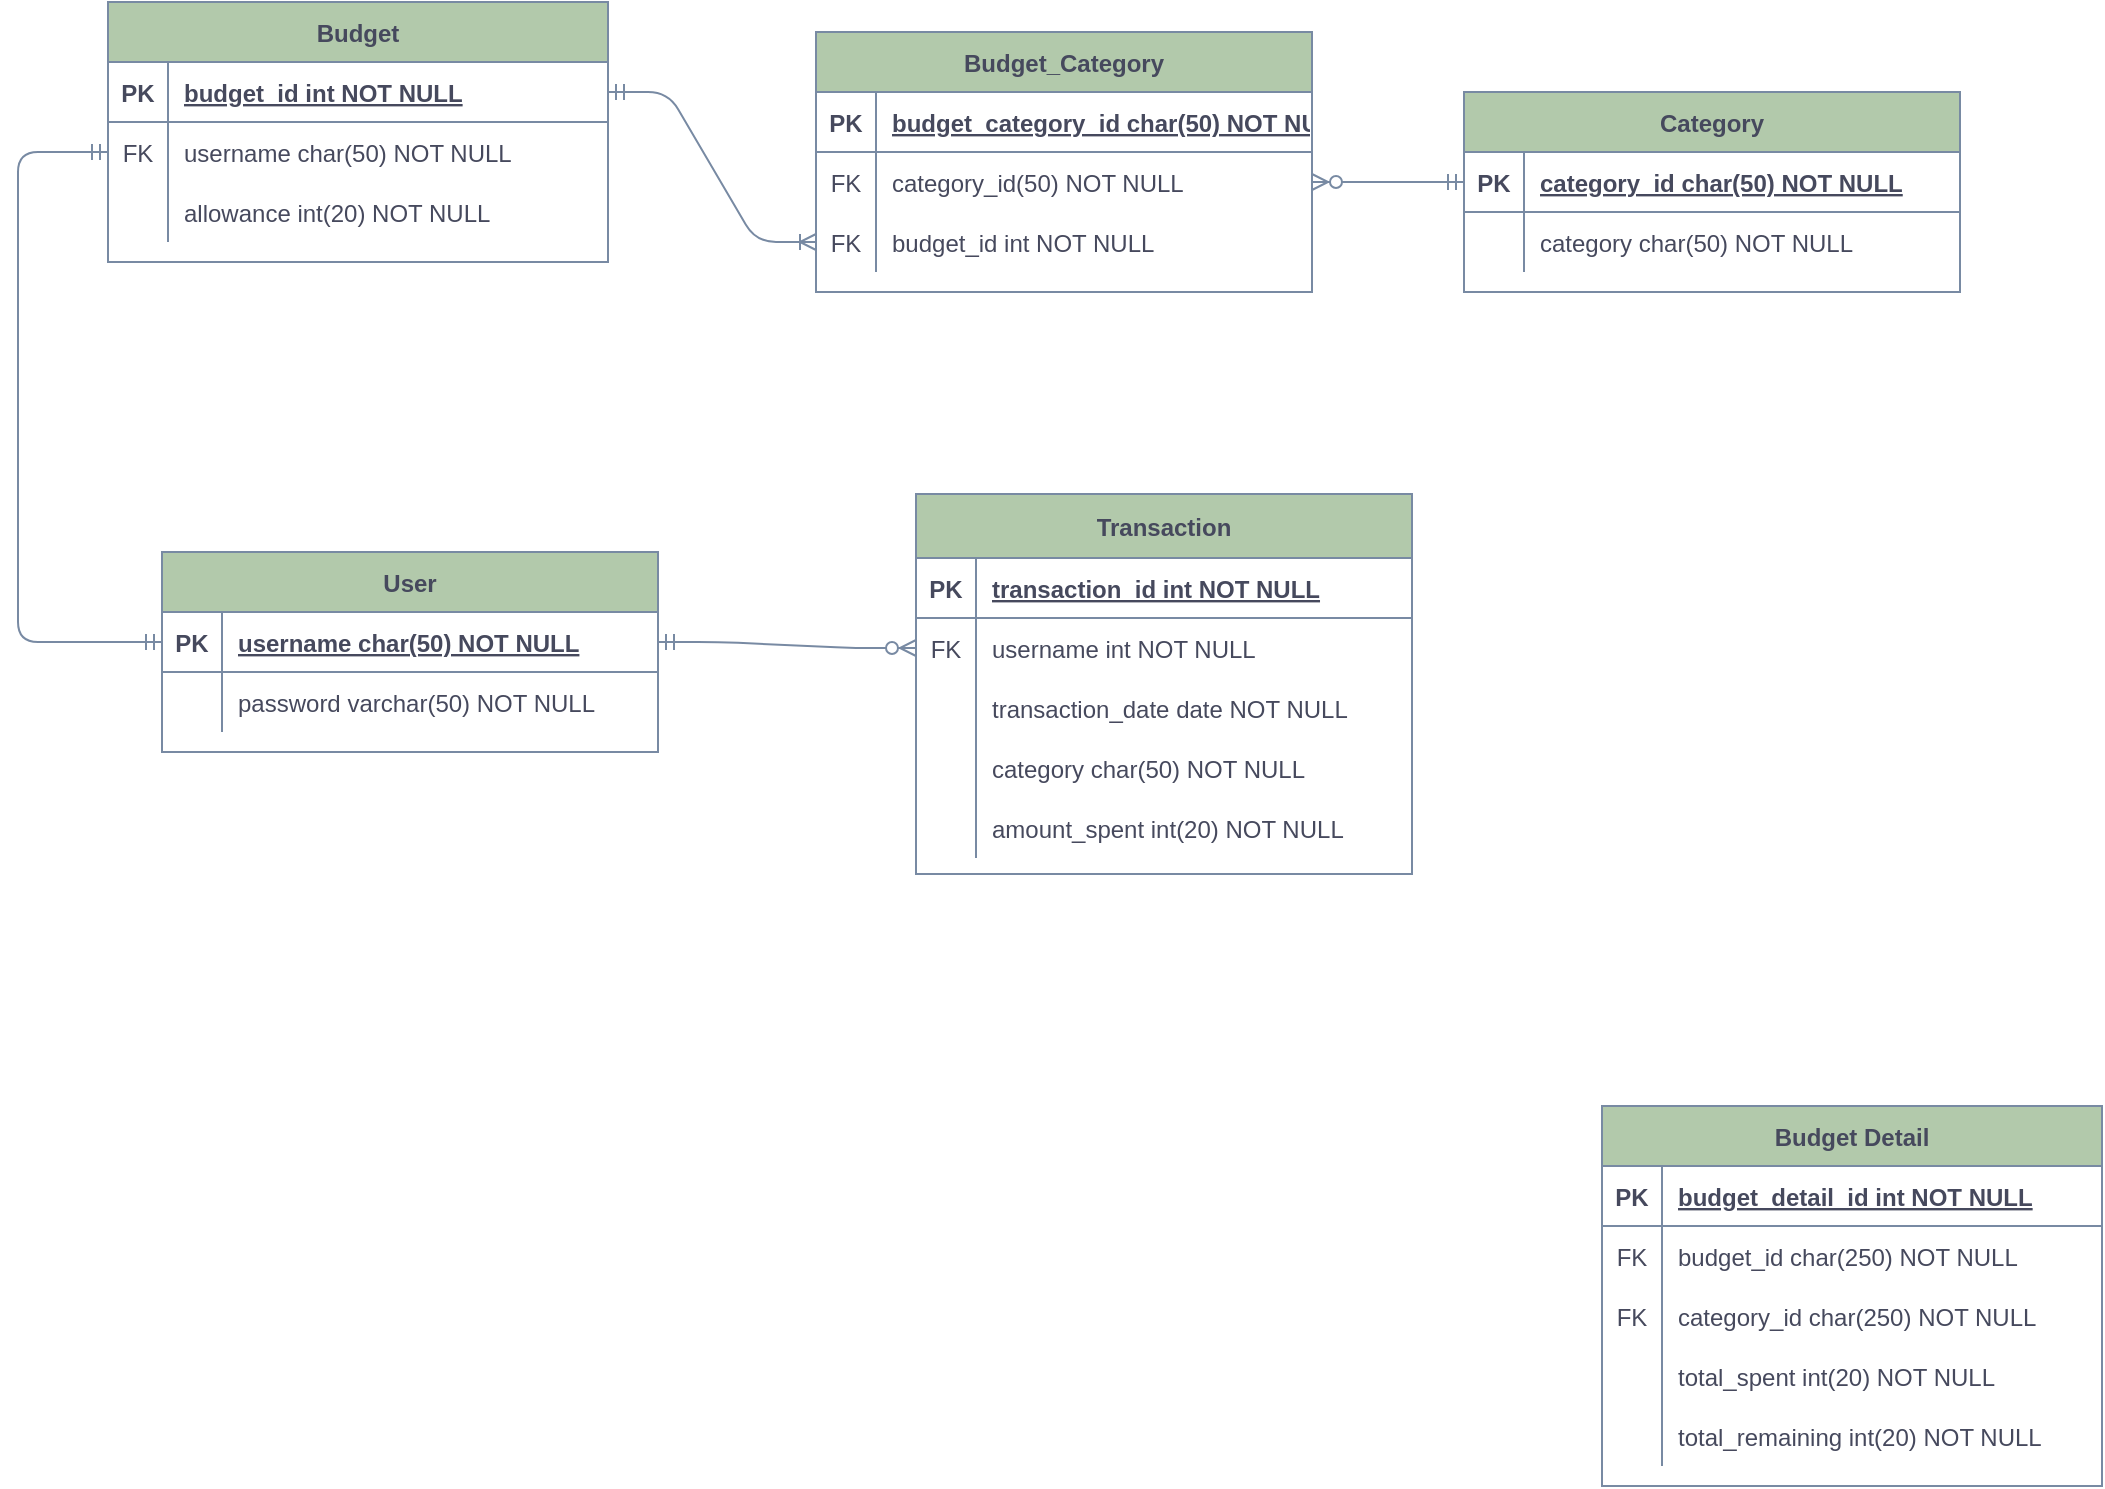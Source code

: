 <mxfile version="14.8.6" type="device"><diagram id="R2lEEEUBdFMjLlhIrx00" name="Page-1"><mxGraphModel dx="1180" dy="949" grid="0" gridSize="10" guides="1" tooltips="1" connect="1" arrows="1" fold="1" page="1" pageScale="1" pageWidth="1100" pageHeight="850" math="0" shadow="0" extFonts="Permanent Marker^https://fonts.googleapis.com/css?family=Permanent+Marker"><root><mxCell id="0"/><mxCell id="1" parent="0"/><mxCell id="C-vyLk0tnHw3VtMMgP7b-13" value="User" style="shape=table;startSize=30;container=1;collapsible=1;childLayout=tableLayout;fixedRows=1;rowLines=0;fontStyle=1;align=center;resizeLast=1;fillColor=#B2C9AB;strokeColor=#788AA3;fontColor=#46495D;" parent="1" vertex="1"><mxGeometry x="164" y="373" width="248" height="100" as="geometry"/></mxCell><mxCell id="C-vyLk0tnHw3VtMMgP7b-14" value="" style="shape=partialRectangle;collapsible=0;dropTarget=0;pointerEvents=0;fillColor=none;points=[[0,0.5],[1,0.5]];portConstraint=eastwest;top=0;left=0;right=0;bottom=1;strokeColor=#788AA3;fontColor=#46495D;" parent="C-vyLk0tnHw3VtMMgP7b-13" vertex="1"><mxGeometry y="30" width="248" height="30" as="geometry"/></mxCell><mxCell id="C-vyLk0tnHw3VtMMgP7b-15" value="PK" style="shape=partialRectangle;overflow=hidden;connectable=0;fillColor=none;top=0;left=0;bottom=0;right=0;fontStyle=1;strokeColor=#788AA3;fontColor=#46495D;" parent="C-vyLk0tnHw3VtMMgP7b-14" vertex="1"><mxGeometry width="30" height="30" as="geometry"/></mxCell><mxCell id="C-vyLk0tnHw3VtMMgP7b-16" value="username char(50) NOT NULL " style="shape=partialRectangle;overflow=hidden;connectable=0;fillColor=none;top=0;left=0;bottom=0;right=0;align=left;spacingLeft=6;fontStyle=5;strokeColor=#788AA3;fontColor=#46495D;" parent="C-vyLk0tnHw3VtMMgP7b-14" vertex="1"><mxGeometry x="30" width="218" height="30" as="geometry"/></mxCell><mxCell id="14lvPPhJZEqtDxYl6gjI-94" style="shape=partialRectangle;collapsible=0;dropTarget=0;pointerEvents=0;fillColor=none;points=[[0,0.5],[1,0.5]];portConstraint=eastwest;top=0;left=0;right=0;bottom=0;strokeColor=#788AA3;fontColor=#46495D;" vertex="1" parent="C-vyLk0tnHw3VtMMgP7b-13"><mxGeometry y="60" width="248" height="30" as="geometry"/></mxCell><mxCell id="14lvPPhJZEqtDxYl6gjI-95" style="shape=partialRectangle;overflow=hidden;connectable=0;fillColor=none;top=0;left=0;bottom=0;right=0;strokeColor=#788AA3;fontColor=#46495D;" vertex="1" parent="14lvPPhJZEqtDxYl6gjI-94"><mxGeometry width="30" height="30" as="geometry"/></mxCell><mxCell id="14lvPPhJZEqtDxYl6gjI-96" value="password varchar(50) NOT NULL" style="shape=partialRectangle;overflow=hidden;connectable=0;fillColor=none;top=0;left=0;bottom=0;right=0;align=left;spacingLeft=6;strokeColor=#788AA3;fontColor=#46495D;" vertex="1" parent="14lvPPhJZEqtDxYl6gjI-94"><mxGeometry x="30" width="218" height="30" as="geometry"/></mxCell><mxCell id="C-vyLk0tnHw3VtMMgP7b-23" value="Budget" style="shape=table;startSize=30;container=1;collapsible=1;childLayout=tableLayout;fixedRows=1;rowLines=0;fontStyle=1;align=center;resizeLast=1;fillColor=#B2C9AB;strokeColor=#788AA3;fontColor=#46495D;" parent="1" vertex="1"><mxGeometry x="137" y="98" width="250" height="130" as="geometry"/></mxCell><mxCell id="C-vyLk0tnHw3VtMMgP7b-24" value="" style="shape=partialRectangle;collapsible=0;dropTarget=0;pointerEvents=0;fillColor=none;points=[[0,0.5],[1,0.5]];portConstraint=eastwest;top=0;left=0;right=0;bottom=1;strokeColor=#788AA3;fontColor=#46495D;" parent="C-vyLk0tnHw3VtMMgP7b-23" vertex="1"><mxGeometry y="30" width="250" height="30" as="geometry"/></mxCell><mxCell id="C-vyLk0tnHw3VtMMgP7b-25" value="PK" style="shape=partialRectangle;overflow=hidden;connectable=0;fillColor=none;top=0;left=0;bottom=0;right=0;fontStyle=1;strokeColor=#788AA3;fontColor=#46495D;" parent="C-vyLk0tnHw3VtMMgP7b-24" vertex="1"><mxGeometry width="30" height="30" as="geometry"/></mxCell><mxCell id="C-vyLk0tnHw3VtMMgP7b-26" value="budget_id int NOT NULL " style="shape=partialRectangle;overflow=hidden;connectable=0;fillColor=none;top=0;left=0;bottom=0;right=0;align=left;spacingLeft=6;fontStyle=5;strokeColor=#788AA3;fontColor=#46495D;" parent="C-vyLk0tnHw3VtMMgP7b-24" vertex="1"><mxGeometry x="30" width="220" height="30" as="geometry"/></mxCell><mxCell id="C-vyLk0tnHw3VtMMgP7b-27" value="" style="shape=partialRectangle;collapsible=0;dropTarget=0;pointerEvents=0;fillColor=none;points=[[0,0.5],[1,0.5]];portConstraint=eastwest;top=0;left=0;right=0;bottom=0;strokeColor=#788AA3;fontColor=#46495D;" parent="C-vyLk0tnHw3VtMMgP7b-23" vertex="1"><mxGeometry y="60" width="250" height="30" as="geometry"/></mxCell><mxCell id="C-vyLk0tnHw3VtMMgP7b-28" value="FK" style="shape=partialRectangle;overflow=hidden;connectable=0;fillColor=none;top=0;left=0;bottom=0;right=0;strokeColor=#788AA3;fontColor=#46495D;" parent="C-vyLk0tnHw3VtMMgP7b-27" vertex="1"><mxGeometry width="30" height="30" as="geometry"/></mxCell><mxCell id="C-vyLk0tnHw3VtMMgP7b-29" value="username char(50) NOT NULL" style="shape=partialRectangle;overflow=hidden;connectable=0;fillColor=none;top=0;left=0;bottom=0;right=0;align=left;spacingLeft=6;strokeColor=#788AA3;fontColor=#46495D;" parent="C-vyLk0tnHw3VtMMgP7b-27" vertex="1"><mxGeometry x="30" width="220" height="30" as="geometry"/></mxCell><mxCell id="14lvPPhJZEqtDxYl6gjI-105" style="shape=partialRectangle;collapsible=0;dropTarget=0;pointerEvents=0;fillColor=none;points=[[0,0.5],[1,0.5]];portConstraint=eastwest;top=0;left=0;right=0;bottom=0;strokeColor=#788AA3;fontColor=#46495D;" vertex="1" parent="C-vyLk0tnHw3VtMMgP7b-23"><mxGeometry y="90" width="250" height="30" as="geometry"/></mxCell><mxCell id="14lvPPhJZEqtDxYl6gjI-106" style="shape=partialRectangle;overflow=hidden;connectable=0;fillColor=none;top=0;left=0;bottom=0;right=0;strokeColor=#788AA3;fontColor=#46495D;" vertex="1" parent="14lvPPhJZEqtDxYl6gjI-105"><mxGeometry width="30" height="30" as="geometry"/></mxCell><mxCell id="14lvPPhJZEqtDxYl6gjI-107" value="allowance int(20) NOT NULL" style="shape=partialRectangle;overflow=hidden;connectable=0;fillColor=none;top=0;left=0;bottom=0;right=0;align=left;spacingLeft=6;strokeColor=#788AA3;fontColor=#46495D;" vertex="1" parent="14lvPPhJZEqtDxYl6gjI-105"><mxGeometry x="30" width="220" height="30" as="geometry"/></mxCell><mxCell id="14lvPPhJZEqtDxYl6gjI-35" value="Budget Detail" style="shape=table;startSize=30;container=1;collapsible=1;childLayout=tableLayout;fixedRows=1;rowLines=0;fontStyle=1;align=center;resizeLast=1;fillColor=#B2C9AB;strokeColor=#788AA3;fontColor=#46495D;" vertex="1" parent="1"><mxGeometry x="884" y="650" width="250" height="190" as="geometry"/></mxCell><mxCell id="14lvPPhJZEqtDxYl6gjI-36" value="" style="shape=partialRectangle;collapsible=0;dropTarget=0;pointerEvents=0;fillColor=none;points=[[0,0.5],[1,0.5]];portConstraint=eastwest;top=0;left=0;right=0;bottom=1;strokeColor=#788AA3;fontColor=#46495D;" vertex="1" parent="14lvPPhJZEqtDxYl6gjI-35"><mxGeometry y="30" width="250" height="30" as="geometry"/></mxCell><mxCell id="14lvPPhJZEqtDxYl6gjI-37" value="PK" style="shape=partialRectangle;overflow=hidden;connectable=0;fillColor=none;top=0;left=0;bottom=0;right=0;fontStyle=1;strokeColor=#788AA3;fontColor=#46495D;" vertex="1" parent="14lvPPhJZEqtDxYl6gjI-36"><mxGeometry width="30" height="30" as="geometry"/></mxCell><mxCell id="14lvPPhJZEqtDxYl6gjI-38" value="budget_detail_id int NOT NULL " style="shape=partialRectangle;overflow=hidden;connectable=0;fillColor=none;top=0;left=0;bottom=0;right=0;align=left;spacingLeft=6;fontStyle=5;strokeColor=#788AA3;fontColor=#46495D;" vertex="1" parent="14lvPPhJZEqtDxYl6gjI-36"><mxGeometry x="30" width="220" height="30" as="geometry"/></mxCell><mxCell id="14lvPPhJZEqtDxYl6gjI-39" value="" style="shape=partialRectangle;collapsible=0;dropTarget=0;pointerEvents=0;fillColor=none;points=[[0,0.5],[1,0.5]];portConstraint=eastwest;top=0;left=0;right=0;bottom=0;strokeColor=#788AA3;fontColor=#46495D;" vertex="1" parent="14lvPPhJZEqtDxYl6gjI-35"><mxGeometry y="60" width="250" height="30" as="geometry"/></mxCell><mxCell id="14lvPPhJZEqtDxYl6gjI-40" value="FK" style="shape=partialRectangle;overflow=hidden;connectable=0;fillColor=none;top=0;left=0;bottom=0;right=0;strokeColor=#788AA3;fontColor=#46495D;" vertex="1" parent="14lvPPhJZEqtDxYl6gjI-39"><mxGeometry width="30" height="30" as="geometry"/></mxCell><mxCell id="14lvPPhJZEqtDxYl6gjI-41" value="budget_id char(250) NOT NULL" style="shape=partialRectangle;overflow=hidden;connectable=0;fillColor=none;top=0;left=0;bottom=0;right=0;align=left;spacingLeft=6;strokeColor=#788AA3;fontColor=#46495D;" vertex="1" parent="14lvPPhJZEqtDxYl6gjI-39"><mxGeometry x="30" width="220" height="30" as="geometry"/></mxCell><mxCell id="14lvPPhJZEqtDxYl6gjI-46" value="" style="shape=partialRectangle;collapsible=0;dropTarget=0;pointerEvents=0;fillColor=none;points=[[0,0.5],[1,0.5]];portConstraint=eastwest;top=0;left=0;right=0;bottom=0;strokeColor=#788AA3;fontColor=#46495D;" vertex="1" parent="14lvPPhJZEqtDxYl6gjI-35"><mxGeometry y="90" width="250" height="30" as="geometry"/></mxCell><mxCell id="14lvPPhJZEqtDxYl6gjI-47" value="FK" style="shape=partialRectangle;overflow=hidden;connectable=0;fillColor=none;top=0;left=0;bottom=0;right=0;strokeColor=#788AA3;fontColor=#46495D;" vertex="1" parent="14lvPPhJZEqtDxYl6gjI-46"><mxGeometry width="30" height="30" as="geometry"/></mxCell><mxCell id="14lvPPhJZEqtDxYl6gjI-48" value="category_id char(250) NOT NULL" style="shape=partialRectangle;overflow=hidden;connectable=0;fillColor=none;top=0;left=0;bottom=0;right=0;align=left;spacingLeft=6;strokeColor=#788AA3;fontColor=#46495D;" vertex="1" parent="14lvPPhJZEqtDxYl6gjI-46"><mxGeometry x="30" width="220" height="30" as="geometry"/></mxCell><mxCell id="14lvPPhJZEqtDxYl6gjI-69" style="shape=partialRectangle;collapsible=0;dropTarget=0;pointerEvents=0;fillColor=none;points=[[0,0.5],[1,0.5]];portConstraint=eastwest;top=0;left=0;right=0;bottom=0;strokeColor=#788AA3;fontColor=#46495D;" vertex="1" parent="14lvPPhJZEqtDxYl6gjI-35"><mxGeometry y="120" width="250" height="30" as="geometry"/></mxCell><mxCell id="14lvPPhJZEqtDxYl6gjI-70" style="shape=partialRectangle;overflow=hidden;connectable=0;fillColor=none;top=0;left=0;bottom=0;right=0;strokeColor=#788AA3;fontColor=#46495D;" vertex="1" parent="14lvPPhJZEqtDxYl6gjI-69"><mxGeometry width="30" height="30" as="geometry"/></mxCell><mxCell id="14lvPPhJZEqtDxYl6gjI-71" value="total_spent int(20) NOT NULL" style="shape=partialRectangle;overflow=hidden;connectable=0;fillColor=none;top=0;left=0;bottom=0;right=0;align=left;spacingLeft=6;strokeColor=#788AA3;fontColor=#46495D;" vertex="1" parent="14lvPPhJZEqtDxYl6gjI-69"><mxGeometry x="30" width="220" height="30" as="geometry"/></mxCell><mxCell id="14lvPPhJZEqtDxYl6gjI-72" style="shape=partialRectangle;collapsible=0;dropTarget=0;pointerEvents=0;fillColor=none;points=[[0,0.5],[1,0.5]];portConstraint=eastwest;top=0;left=0;right=0;bottom=0;strokeColor=#788AA3;fontColor=#46495D;" vertex="1" parent="14lvPPhJZEqtDxYl6gjI-35"><mxGeometry y="150" width="250" height="30" as="geometry"/></mxCell><mxCell id="14lvPPhJZEqtDxYl6gjI-73" style="shape=partialRectangle;overflow=hidden;connectable=0;fillColor=none;top=0;left=0;bottom=0;right=0;strokeColor=#788AA3;fontColor=#46495D;" vertex="1" parent="14lvPPhJZEqtDxYl6gjI-72"><mxGeometry width="30" height="30" as="geometry"/></mxCell><mxCell id="14lvPPhJZEqtDxYl6gjI-74" value="total_remaining int(20) NOT NULL" style="shape=partialRectangle;overflow=hidden;connectable=0;fillColor=none;top=0;left=0;bottom=0;right=0;align=left;spacingLeft=6;strokeColor=#788AA3;fontColor=#46495D;" vertex="1" parent="14lvPPhJZEqtDxYl6gjI-72"><mxGeometry x="30" width="220" height="30" as="geometry"/></mxCell><mxCell id="14lvPPhJZEqtDxYl6gjI-52" value="" style="edgeStyle=orthogonalEdgeStyle;fontSize=12;html=1;startArrow=ERmandOne;endArrow=ERmandOne;fontColor=#46495D;strokeColor=#788AA3;fillColor=#B2C9AB;exitX=0;exitY=0.5;exitDx=0;exitDy=0;entryX=0;entryY=0.5;entryDx=0;entryDy=0;" edge="1" parent="1" source="C-vyLk0tnHw3VtMMgP7b-27" target="C-vyLk0tnHw3VtMMgP7b-14"><mxGeometry width="100" height="100" relative="1" as="geometry"><mxPoint x="373" y="161" as="sourcePoint"/><mxPoint x="114" y="291" as="targetPoint"/><Array as="points"><mxPoint x="92" y="173"/><mxPoint x="92" y="418"/></Array></mxGeometry></mxCell><mxCell id="14lvPPhJZEqtDxYl6gjI-75" value="Transaction" style="shape=table;startSize=32;container=1;collapsible=1;childLayout=tableLayout;fixedRows=1;rowLines=0;fontStyle=1;align=center;resizeLast=1;fillColor=#B2C9AB;strokeColor=#788AA3;fontColor=#46495D;" vertex="1" parent="1"><mxGeometry x="541" y="344" width="248" height="190" as="geometry"/></mxCell><mxCell id="14lvPPhJZEqtDxYl6gjI-76" value="" style="shape=partialRectangle;collapsible=0;dropTarget=0;pointerEvents=0;fillColor=none;points=[[0,0.5],[1,0.5]];portConstraint=eastwest;top=0;left=0;right=0;bottom=1;strokeColor=#788AA3;fontColor=#46495D;" vertex="1" parent="14lvPPhJZEqtDxYl6gjI-75"><mxGeometry y="32" width="248" height="30" as="geometry"/></mxCell><mxCell id="14lvPPhJZEqtDxYl6gjI-77" value="PK" style="shape=partialRectangle;overflow=hidden;connectable=0;fillColor=none;top=0;left=0;bottom=0;right=0;fontStyle=1;strokeColor=#788AA3;fontColor=#46495D;" vertex="1" parent="14lvPPhJZEqtDxYl6gjI-76"><mxGeometry width="30" height="30" as="geometry"/></mxCell><mxCell id="14lvPPhJZEqtDxYl6gjI-78" value="transaction_id int NOT NULL " style="shape=partialRectangle;overflow=hidden;connectable=0;fillColor=none;top=0;left=0;bottom=0;right=0;align=left;spacingLeft=6;fontStyle=5;strokeColor=#788AA3;fontColor=#46495D;" vertex="1" parent="14lvPPhJZEqtDxYl6gjI-76"><mxGeometry x="30" width="218" height="30" as="geometry"/></mxCell><mxCell id="14lvPPhJZEqtDxYl6gjI-79" value="" style="shape=partialRectangle;collapsible=0;dropTarget=0;pointerEvents=0;fillColor=none;points=[[0,0.5],[1,0.5]];portConstraint=eastwest;top=0;left=0;right=0;bottom=0;strokeColor=#788AA3;fontColor=#46495D;" vertex="1" parent="14lvPPhJZEqtDxYl6gjI-75"><mxGeometry y="62" width="248" height="30" as="geometry"/></mxCell><mxCell id="14lvPPhJZEqtDxYl6gjI-80" value="FK" style="shape=partialRectangle;overflow=hidden;connectable=0;fillColor=none;top=0;left=0;bottom=0;right=0;strokeColor=#788AA3;fontColor=#46495D;" vertex="1" parent="14lvPPhJZEqtDxYl6gjI-79"><mxGeometry width="30" height="30" as="geometry"/></mxCell><mxCell id="14lvPPhJZEqtDxYl6gjI-81" value="username int NOT NULL" style="shape=partialRectangle;overflow=hidden;connectable=0;fillColor=none;top=0;left=0;bottom=0;right=0;align=left;spacingLeft=6;strokeColor=#788AA3;fontColor=#46495D;" vertex="1" parent="14lvPPhJZEqtDxYl6gjI-79"><mxGeometry x="30" width="218" height="30" as="geometry"/></mxCell><mxCell id="14lvPPhJZEqtDxYl6gjI-102" style="shape=partialRectangle;collapsible=0;dropTarget=0;pointerEvents=0;fillColor=none;points=[[0,0.5],[1,0.5]];portConstraint=eastwest;top=0;left=0;right=0;bottom=0;strokeColor=#788AA3;fontColor=#46495D;" vertex="1" parent="14lvPPhJZEqtDxYl6gjI-75"><mxGeometry y="92" width="248" height="30" as="geometry"/></mxCell><mxCell id="14lvPPhJZEqtDxYl6gjI-103" style="shape=partialRectangle;overflow=hidden;connectable=0;fillColor=none;top=0;left=0;bottom=0;right=0;strokeColor=#788AA3;fontColor=#46495D;" vertex="1" parent="14lvPPhJZEqtDxYl6gjI-102"><mxGeometry width="30" height="30" as="geometry"/></mxCell><mxCell id="14lvPPhJZEqtDxYl6gjI-104" value="transaction_date date NOT NULL" style="shape=partialRectangle;overflow=hidden;connectable=0;fillColor=none;top=0;left=0;bottom=0;right=0;align=left;spacingLeft=6;strokeColor=#788AA3;fontColor=#46495D;" vertex="1" parent="14lvPPhJZEqtDxYl6gjI-102"><mxGeometry x="30" width="218" height="30" as="geometry"/></mxCell><mxCell id="14lvPPhJZEqtDxYl6gjI-85" style="shape=partialRectangle;collapsible=0;dropTarget=0;pointerEvents=0;fillColor=none;points=[[0,0.5],[1,0.5]];portConstraint=eastwest;top=0;left=0;right=0;bottom=0;strokeColor=#788AA3;fontColor=#46495D;" vertex="1" parent="14lvPPhJZEqtDxYl6gjI-75"><mxGeometry y="122" width="248" height="30" as="geometry"/></mxCell><mxCell id="14lvPPhJZEqtDxYl6gjI-86" style="shape=partialRectangle;overflow=hidden;connectable=0;fillColor=none;top=0;left=0;bottom=0;right=0;strokeColor=#788AA3;fontColor=#46495D;" vertex="1" parent="14lvPPhJZEqtDxYl6gjI-85"><mxGeometry width="30" height="30" as="geometry"/></mxCell><mxCell id="14lvPPhJZEqtDxYl6gjI-87" value="category char(50) NOT NULL" style="shape=partialRectangle;overflow=hidden;connectable=0;fillColor=none;top=0;left=0;bottom=0;right=0;align=left;spacingLeft=6;strokeColor=#788AA3;fontColor=#46495D;" vertex="1" parent="14lvPPhJZEqtDxYl6gjI-85"><mxGeometry x="30" width="218" height="30" as="geometry"/></mxCell><mxCell id="14lvPPhJZEqtDxYl6gjI-82" style="shape=partialRectangle;collapsible=0;dropTarget=0;pointerEvents=0;fillColor=none;points=[[0,0.5],[1,0.5]];portConstraint=eastwest;top=0;left=0;right=0;bottom=0;strokeColor=#788AA3;fontColor=#46495D;" vertex="1" parent="14lvPPhJZEqtDxYl6gjI-75"><mxGeometry y="152" width="248" height="30" as="geometry"/></mxCell><mxCell id="14lvPPhJZEqtDxYl6gjI-83" style="shape=partialRectangle;overflow=hidden;connectable=0;fillColor=none;top=0;left=0;bottom=0;right=0;strokeColor=#788AA3;fontColor=#46495D;" vertex="1" parent="14lvPPhJZEqtDxYl6gjI-82"><mxGeometry width="30" height="30" as="geometry"/></mxCell><mxCell id="14lvPPhJZEqtDxYl6gjI-84" value="amount_spent int(20) NOT NULL" style="shape=partialRectangle;overflow=hidden;connectable=0;fillColor=none;top=0;left=0;bottom=0;right=0;align=left;spacingLeft=6;strokeColor=#788AA3;fontColor=#46495D;" vertex="1" parent="14lvPPhJZEqtDxYl6gjI-82"><mxGeometry x="30" width="218" height="30" as="geometry"/></mxCell><mxCell id="14lvPPhJZEqtDxYl6gjI-97" value="" style="edgeStyle=entityRelationEdgeStyle;fontSize=12;html=1;startArrow=ERzeroToMany;endArrow=ERmandOne;fontColor=#46495D;strokeColor=#788AA3;fillColor=#B2C9AB;entryX=1;entryY=0.5;entryDx=0;entryDy=0;" edge="1" parent="1" source="14lvPPhJZEqtDxYl6gjI-79" target="C-vyLk0tnHw3VtMMgP7b-14"><mxGeometry width="100" height="100" relative="1" as="geometry"><mxPoint x="378" y="166.01" as="sourcePoint"/><mxPoint x="469" y="371" as="targetPoint"/></mxGeometry></mxCell><mxCell id="14lvPPhJZEqtDxYl6gjI-108" value="Budget_Category" style="shape=table;startSize=30;container=1;collapsible=1;childLayout=tableLayout;fixedRows=1;rowLines=0;fontStyle=1;align=center;resizeLast=1;fillColor=#B2C9AB;strokeColor=#788AA3;fontColor=#46495D;" vertex="1" parent="1"><mxGeometry x="491" y="113" width="248" height="130" as="geometry"/></mxCell><mxCell id="14lvPPhJZEqtDxYl6gjI-109" value="" style="shape=partialRectangle;collapsible=0;dropTarget=0;pointerEvents=0;fillColor=none;points=[[0,0.5],[1,0.5]];portConstraint=eastwest;top=0;left=0;right=0;bottom=1;strokeColor=#788AA3;fontColor=#46495D;" vertex="1" parent="14lvPPhJZEqtDxYl6gjI-108"><mxGeometry y="30" width="248" height="30" as="geometry"/></mxCell><mxCell id="14lvPPhJZEqtDxYl6gjI-110" value="PK" style="shape=partialRectangle;overflow=hidden;connectable=0;fillColor=none;top=0;left=0;bottom=0;right=0;fontStyle=1;strokeColor=#788AA3;fontColor=#46495D;" vertex="1" parent="14lvPPhJZEqtDxYl6gjI-109"><mxGeometry width="30" height="30" as="geometry"/></mxCell><mxCell id="14lvPPhJZEqtDxYl6gjI-111" value="budget_category_id char(50) NOT NULL " style="shape=partialRectangle;overflow=hidden;connectable=0;fillColor=none;top=0;left=0;bottom=0;right=0;align=left;spacingLeft=6;fontStyle=5;strokeColor=#788AA3;fontColor=#46495D;" vertex="1" parent="14lvPPhJZEqtDxYl6gjI-109"><mxGeometry x="30" width="218" height="30" as="geometry"/></mxCell><mxCell id="14lvPPhJZEqtDxYl6gjI-112" style="shape=partialRectangle;collapsible=0;dropTarget=0;pointerEvents=0;fillColor=none;points=[[0,0.5],[1,0.5]];portConstraint=eastwest;top=0;left=0;right=0;bottom=0;strokeColor=#788AA3;fontColor=#46495D;" vertex="1" parent="14lvPPhJZEqtDxYl6gjI-108"><mxGeometry y="60" width="248" height="30" as="geometry"/></mxCell><mxCell id="14lvPPhJZEqtDxYl6gjI-113" value="FK" style="shape=partialRectangle;overflow=hidden;connectable=0;fillColor=none;top=0;left=0;bottom=0;right=0;strokeColor=#788AA3;fontColor=#46495D;" vertex="1" parent="14lvPPhJZEqtDxYl6gjI-112"><mxGeometry width="30" height="30" as="geometry"/></mxCell><mxCell id="14lvPPhJZEqtDxYl6gjI-114" value="category_id(50) NOT NULL" style="shape=partialRectangle;overflow=hidden;connectable=0;fillColor=none;top=0;left=0;bottom=0;right=0;align=left;spacingLeft=6;strokeColor=#788AA3;fontColor=#46495D;" vertex="1" parent="14lvPPhJZEqtDxYl6gjI-112"><mxGeometry x="30" width="218" height="30" as="geometry"/></mxCell><mxCell id="14lvPPhJZEqtDxYl6gjI-130" style="shape=partialRectangle;collapsible=0;dropTarget=0;pointerEvents=0;fillColor=none;points=[[0,0.5],[1,0.5]];portConstraint=eastwest;top=0;left=0;right=0;bottom=0;strokeColor=#788AA3;fontColor=#46495D;" vertex="1" parent="14lvPPhJZEqtDxYl6gjI-108"><mxGeometry y="90" width="248" height="30" as="geometry"/></mxCell><mxCell id="14lvPPhJZEqtDxYl6gjI-131" value="FK" style="shape=partialRectangle;overflow=hidden;connectable=0;fillColor=none;top=0;left=0;bottom=0;right=0;strokeColor=#788AA3;fontColor=#46495D;" vertex="1" parent="14lvPPhJZEqtDxYl6gjI-130"><mxGeometry width="30" height="30" as="geometry"/></mxCell><mxCell id="14lvPPhJZEqtDxYl6gjI-132" value="budget_id int NOT NULL" style="shape=partialRectangle;overflow=hidden;connectable=0;fillColor=none;top=0;left=0;bottom=0;right=0;align=left;spacingLeft=6;strokeColor=#788AA3;fontColor=#46495D;" vertex="1" parent="14lvPPhJZEqtDxYl6gjI-130"><mxGeometry x="30" width="218" height="30" as="geometry"/></mxCell><mxCell id="14lvPPhJZEqtDxYl6gjI-123" value="Category" style="shape=table;startSize=30;container=1;collapsible=1;childLayout=tableLayout;fixedRows=1;rowLines=0;fontStyle=1;align=center;resizeLast=1;fillColor=#B2C9AB;strokeColor=#788AA3;fontColor=#46495D;" vertex="1" parent="1"><mxGeometry x="815" y="143" width="248" height="100" as="geometry"/></mxCell><mxCell id="14lvPPhJZEqtDxYl6gjI-124" value="" style="shape=partialRectangle;collapsible=0;dropTarget=0;pointerEvents=0;fillColor=none;points=[[0,0.5],[1,0.5]];portConstraint=eastwest;top=0;left=0;right=0;bottom=1;strokeColor=#788AA3;fontColor=#46495D;" vertex="1" parent="14lvPPhJZEqtDxYl6gjI-123"><mxGeometry y="30" width="248" height="30" as="geometry"/></mxCell><mxCell id="14lvPPhJZEqtDxYl6gjI-125" value="PK" style="shape=partialRectangle;overflow=hidden;connectable=0;fillColor=none;top=0;left=0;bottom=0;right=0;fontStyle=1;strokeColor=#788AA3;fontColor=#46495D;" vertex="1" parent="14lvPPhJZEqtDxYl6gjI-124"><mxGeometry width="30" height="30" as="geometry"/></mxCell><mxCell id="14lvPPhJZEqtDxYl6gjI-126" value="category_id char(50) NOT NULL " style="shape=partialRectangle;overflow=hidden;connectable=0;fillColor=none;top=0;left=0;bottom=0;right=0;align=left;spacingLeft=6;fontStyle=5;strokeColor=#788AA3;fontColor=#46495D;" vertex="1" parent="14lvPPhJZEqtDxYl6gjI-124"><mxGeometry x="30" width="218" height="30" as="geometry"/></mxCell><mxCell id="14lvPPhJZEqtDxYl6gjI-127" style="shape=partialRectangle;collapsible=0;dropTarget=0;pointerEvents=0;fillColor=none;points=[[0,0.5],[1,0.5]];portConstraint=eastwest;top=0;left=0;right=0;bottom=0;strokeColor=#788AA3;fontColor=#46495D;" vertex="1" parent="14lvPPhJZEqtDxYl6gjI-123"><mxGeometry y="60" width="248" height="30" as="geometry"/></mxCell><mxCell id="14lvPPhJZEqtDxYl6gjI-128" value="" style="shape=partialRectangle;overflow=hidden;connectable=0;fillColor=none;top=0;left=0;bottom=0;right=0;strokeColor=#788AA3;fontColor=#46495D;" vertex="1" parent="14lvPPhJZEqtDxYl6gjI-127"><mxGeometry width="30" height="30" as="geometry"/></mxCell><mxCell id="14lvPPhJZEqtDxYl6gjI-129" value="category char(50) NOT NULL" style="shape=partialRectangle;overflow=hidden;connectable=0;fillColor=none;top=0;left=0;bottom=0;right=0;align=left;spacingLeft=6;strokeColor=#788AA3;fontColor=#46495D;" vertex="1" parent="14lvPPhJZEqtDxYl6gjI-127"><mxGeometry x="30" width="218" height="30" as="geometry"/></mxCell><mxCell id="14lvPPhJZEqtDxYl6gjI-135" value="" style="edgeStyle=entityRelationEdgeStyle;fontSize=12;html=1;startArrow=ERmandOne;endArrow=ERoneToMany;fontColor=#46495D;strokeColor=#788AA3;fillColor=#B2C9AB;exitX=1;exitY=0.5;exitDx=0;exitDy=0;entryX=0;entryY=0.5;entryDx=0;entryDy=0;" edge="1" parent="1" source="C-vyLk0tnHw3VtMMgP7b-24" target="14lvPPhJZEqtDxYl6gjI-130"><mxGeometry width="100" height="100" relative="1" as="geometry"><mxPoint x="349" y="409" as="sourcePoint"/><mxPoint x="449" y="309" as="targetPoint"/></mxGeometry></mxCell><mxCell id="14lvPPhJZEqtDxYl6gjI-136" value="" style="edgeStyle=entityRelationEdgeStyle;fontSize=12;html=1;startArrow=ERmandOne;endArrow=ERzeroToMany;fontColor=#46495D;strokeColor=#788AA3;fillColor=#B2C9AB;exitX=0;exitY=0.5;exitDx=0;exitDy=0;entryX=1;entryY=0.5;entryDx=0;entryDy=0;" edge="1" parent="1" source="14lvPPhJZEqtDxYl6gjI-124" target="14lvPPhJZEqtDxYl6gjI-112"><mxGeometry width="100" height="100" relative="1" as="geometry"><mxPoint x="397" y="153" as="sourcePoint"/><mxPoint x="488" y="435" as="targetPoint"/></mxGeometry></mxCell></root></mxGraphModel></diagram></mxfile>